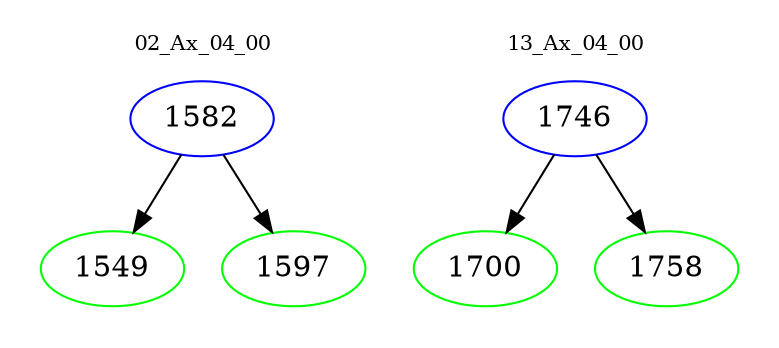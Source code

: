 digraph{
subgraph cluster_0 {
color = white
label = "02_Ax_04_00";
fontsize=10;
T0_1582 [label="1582", color="blue"]
T0_1582 -> T0_1549 [color="black"]
T0_1549 [label="1549", color="green"]
T0_1582 -> T0_1597 [color="black"]
T0_1597 [label="1597", color="green"]
}
subgraph cluster_1 {
color = white
label = "13_Ax_04_00";
fontsize=10;
T1_1746 [label="1746", color="blue"]
T1_1746 -> T1_1700 [color="black"]
T1_1700 [label="1700", color="green"]
T1_1746 -> T1_1758 [color="black"]
T1_1758 [label="1758", color="green"]
}
}
